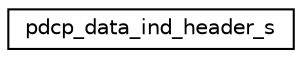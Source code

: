 digraph "Graphical Class Hierarchy"
{
 // LATEX_PDF_SIZE
  edge [fontname="Helvetica",fontsize="10",labelfontname="Helvetica",labelfontsize="10"];
  node [fontname="Helvetica",fontsize="10",shape=record];
  rankdir="LR";
  Node0 [label="pdcp_data_ind_header_s",height=0.2,width=0.4,color="black", fillcolor="white", style="filled",URL="$structpdcp__data__ind__header__s.html",tooltip=" "];
}
